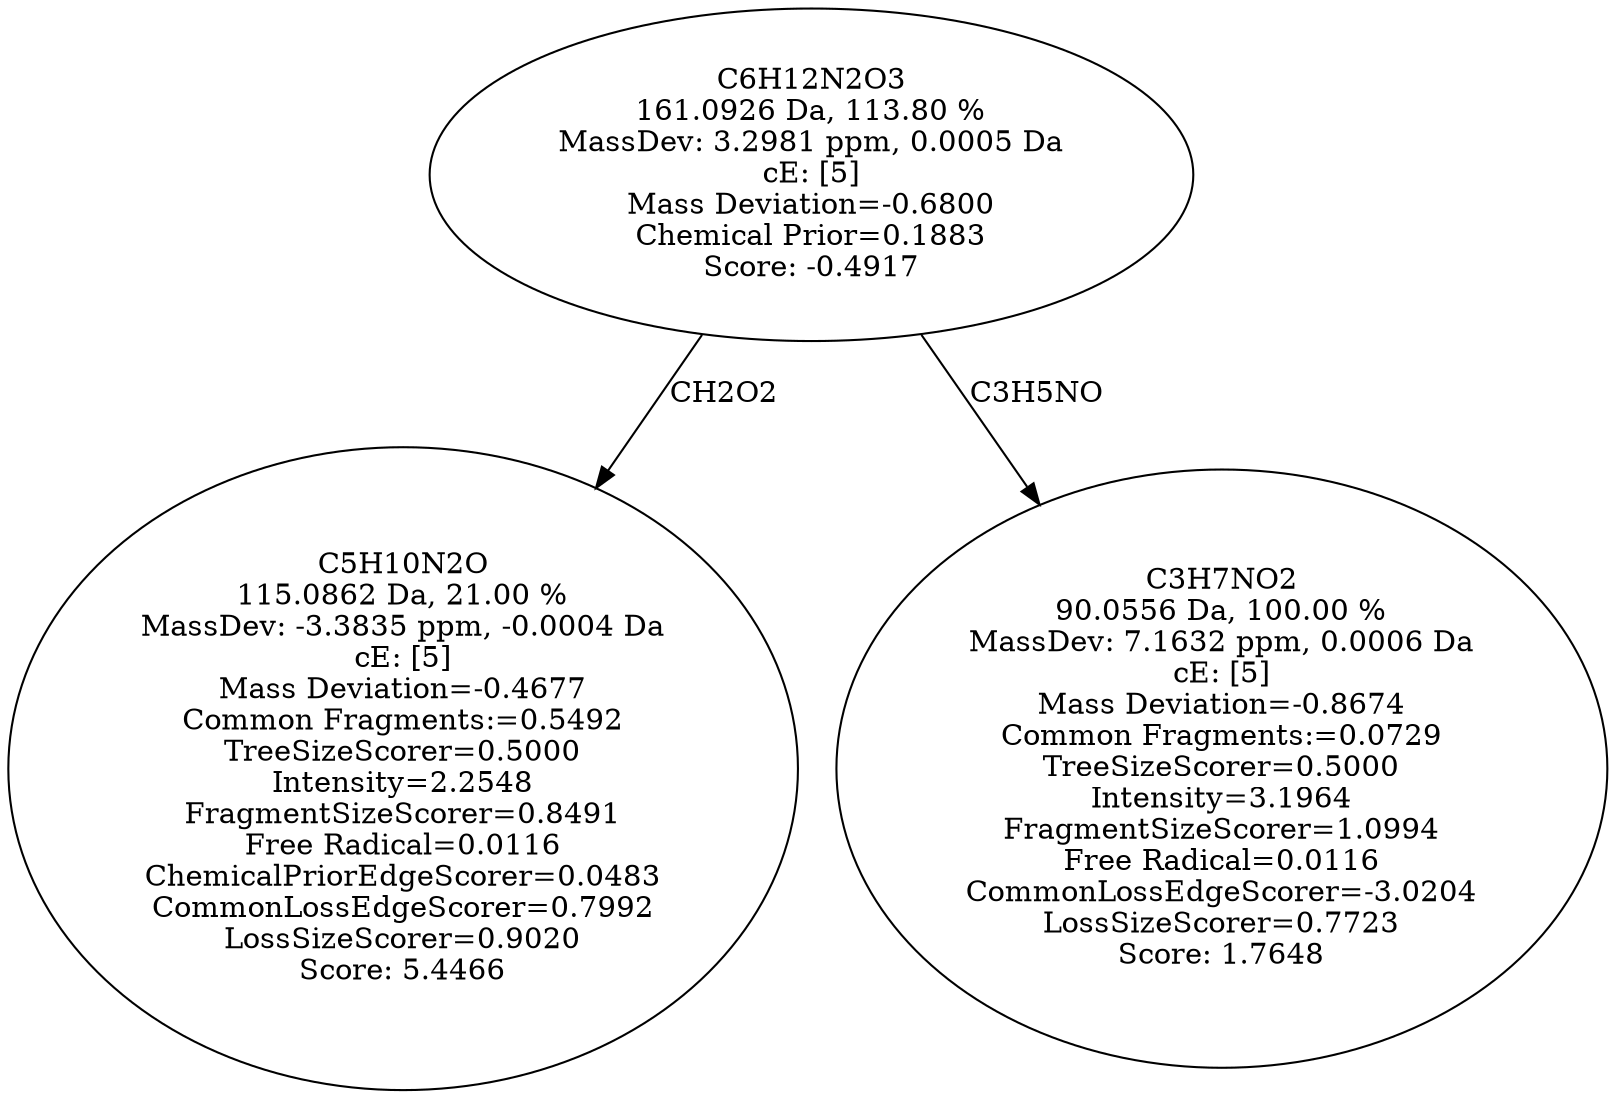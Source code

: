 strict digraph {
v1 [label="C5H10N2O\n115.0862 Da, 21.00 %\nMassDev: -3.3835 ppm, -0.0004 Da\ncE: [5]\nMass Deviation=-0.4677\nCommon Fragments:=0.5492\nTreeSizeScorer=0.5000\nIntensity=2.2548\nFragmentSizeScorer=0.8491\nFree Radical=0.0116\nChemicalPriorEdgeScorer=0.0483\nCommonLossEdgeScorer=0.7992\nLossSizeScorer=0.9020\nScore: 5.4466"];
v2 [label="C3H7NO2\n90.0556 Da, 100.00 %\nMassDev: 7.1632 ppm, 0.0006 Da\ncE: [5]\nMass Deviation=-0.8674\nCommon Fragments:=0.0729\nTreeSizeScorer=0.5000\nIntensity=3.1964\nFragmentSizeScorer=1.0994\nFree Radical=0.0116\nCommonLossEdgeScorer=-3.0204\nLossSizeScorer=0.7723\nScore: 1.7648"];
v3 [label="C6H12N2O3\n161.0926 Da, 113.80 %\nMassDev: 3.2981 ppm, 0.0005 Da\ncE: [5]\nMass Deviation=-0.6800\nChemical Prior=0.1883\nScore: -0.4917"];
v3 -> v1 [label="CH2O2"];
v3 -> v2 [label="C3H5NO"];
}